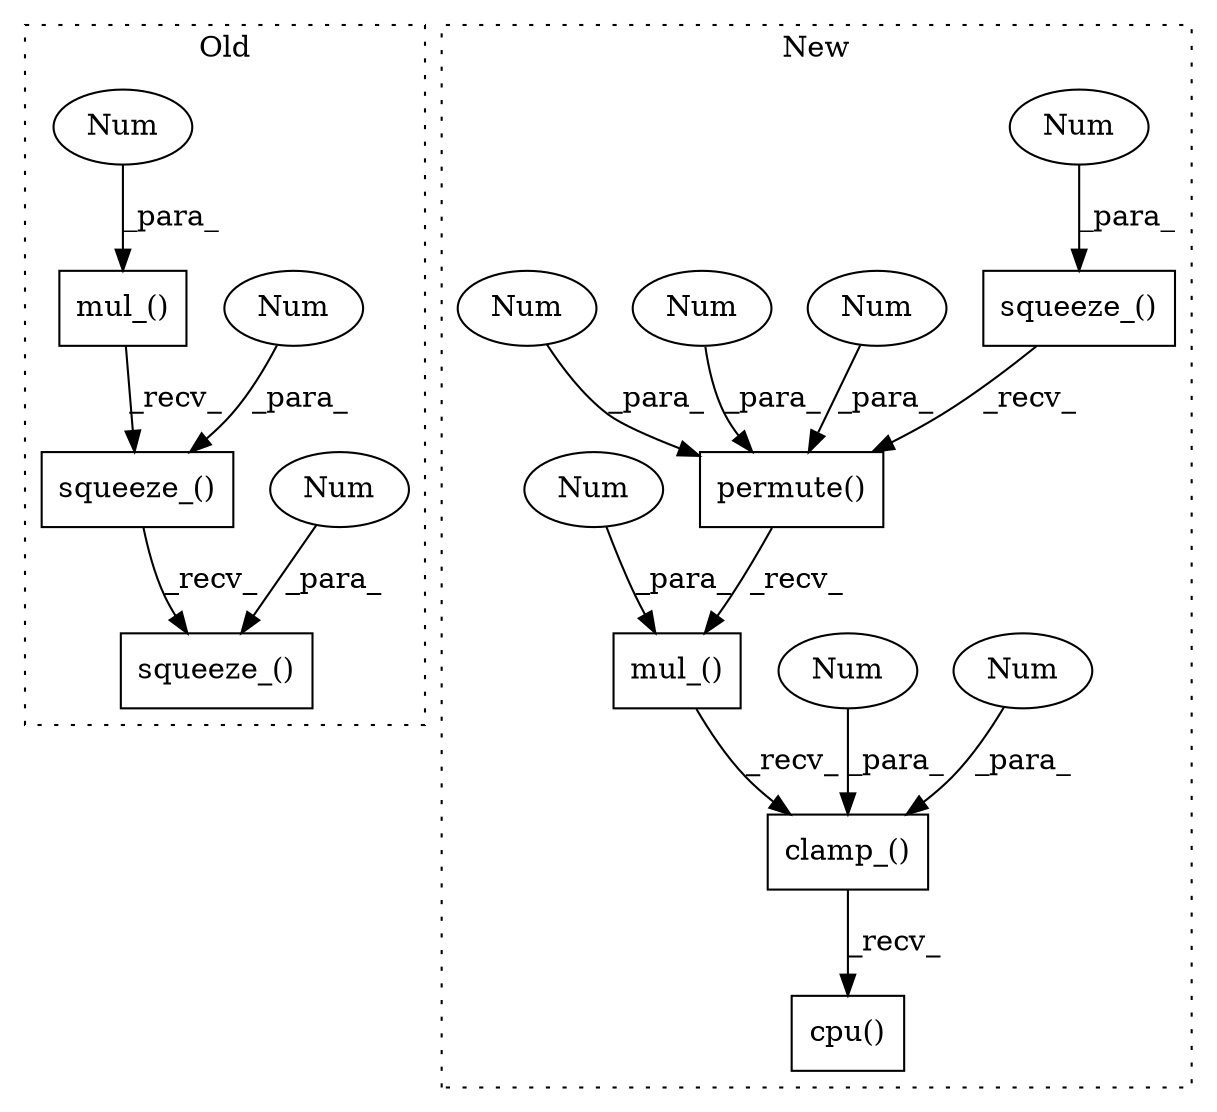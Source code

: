 digraph G {
subgraph cluster0 {
1 [label="squeeze_()" a="75" s="3312,3341" l="28,1" shape="box"];
3 [label="Num" a="76" s="3340" l="1" shape="ellipse"];
5 [label="squeeze_()" a="75" s="3312,3353" l="40,1" shape="box"];
6 [label="Num" a="76" s="3352" l="1" shape="ellipse"];
7 [label="mul_()" a="75" s="3312,3329" l="12,1" shape="box"];
8 [label="Num" a="76" s="3324" l="5" shape="ellipse"];
label = "Old";
style="dotted";
}
subgraph cluster1 {
2 [label="squeeze_()" a="75" s="3313,3330" l="16,1" shape="box"];
4 [label="Num" a="76" s="3329" l="1" shape="ellipse"];
9 [label="permute()" a="75" s="3313,3347" l="27,1" shape="box"];
10 [label="Num" a="76" s="3343" l="1" shape="ellipse"];
11 [label="Num" a="76" s="3340" l="1" shape="ellipse"];
12 [label="Num" a="76" s="3346" l="1" shape="ellipse"];
13 [label="clamp_()" a="75" s="3313,3372" l="53,1" shape="box"];
14 [label="Num" a="76" s="3366" l="1" shape="ellipse"];
15 [label="Num" a="76" s="3369" l="3" shape="ellipse"];
16 [label="cpu()" a="75" s="3313" l="66" shape="box"];
17 [label="mul_()" a="75" s="3313,3357" l="41,1" shape="box"];
18 [label="Num" a="76" s="3354" l="3" shape="ellipse"];
label = "New";
style="dotted";
}
1 -> 5 [label="_recv_"];
2 -> 9 [label="_recv_"];
3 -> 1 [label="_para_"];
4 -> 2 [label="_para_"];
6 -> 5 [label="_para_"];
7 -> 1 [label="_recv_"];
8 -> 7 [label="_para_"];
9 -> 17 [label="_recv_"];
10 -> 9 [label="_para_"];
11 -> 9 [label="_para_"];
12 -> 9 [label="_para_"];
13 -> 16 [label="_recv_"];
14 -> 13 [label="_para_"];
15 -> 13 [label="_para_"];
17 -> 13 [label="_recv_"];
18 -> 17 [label="_para_"];
}